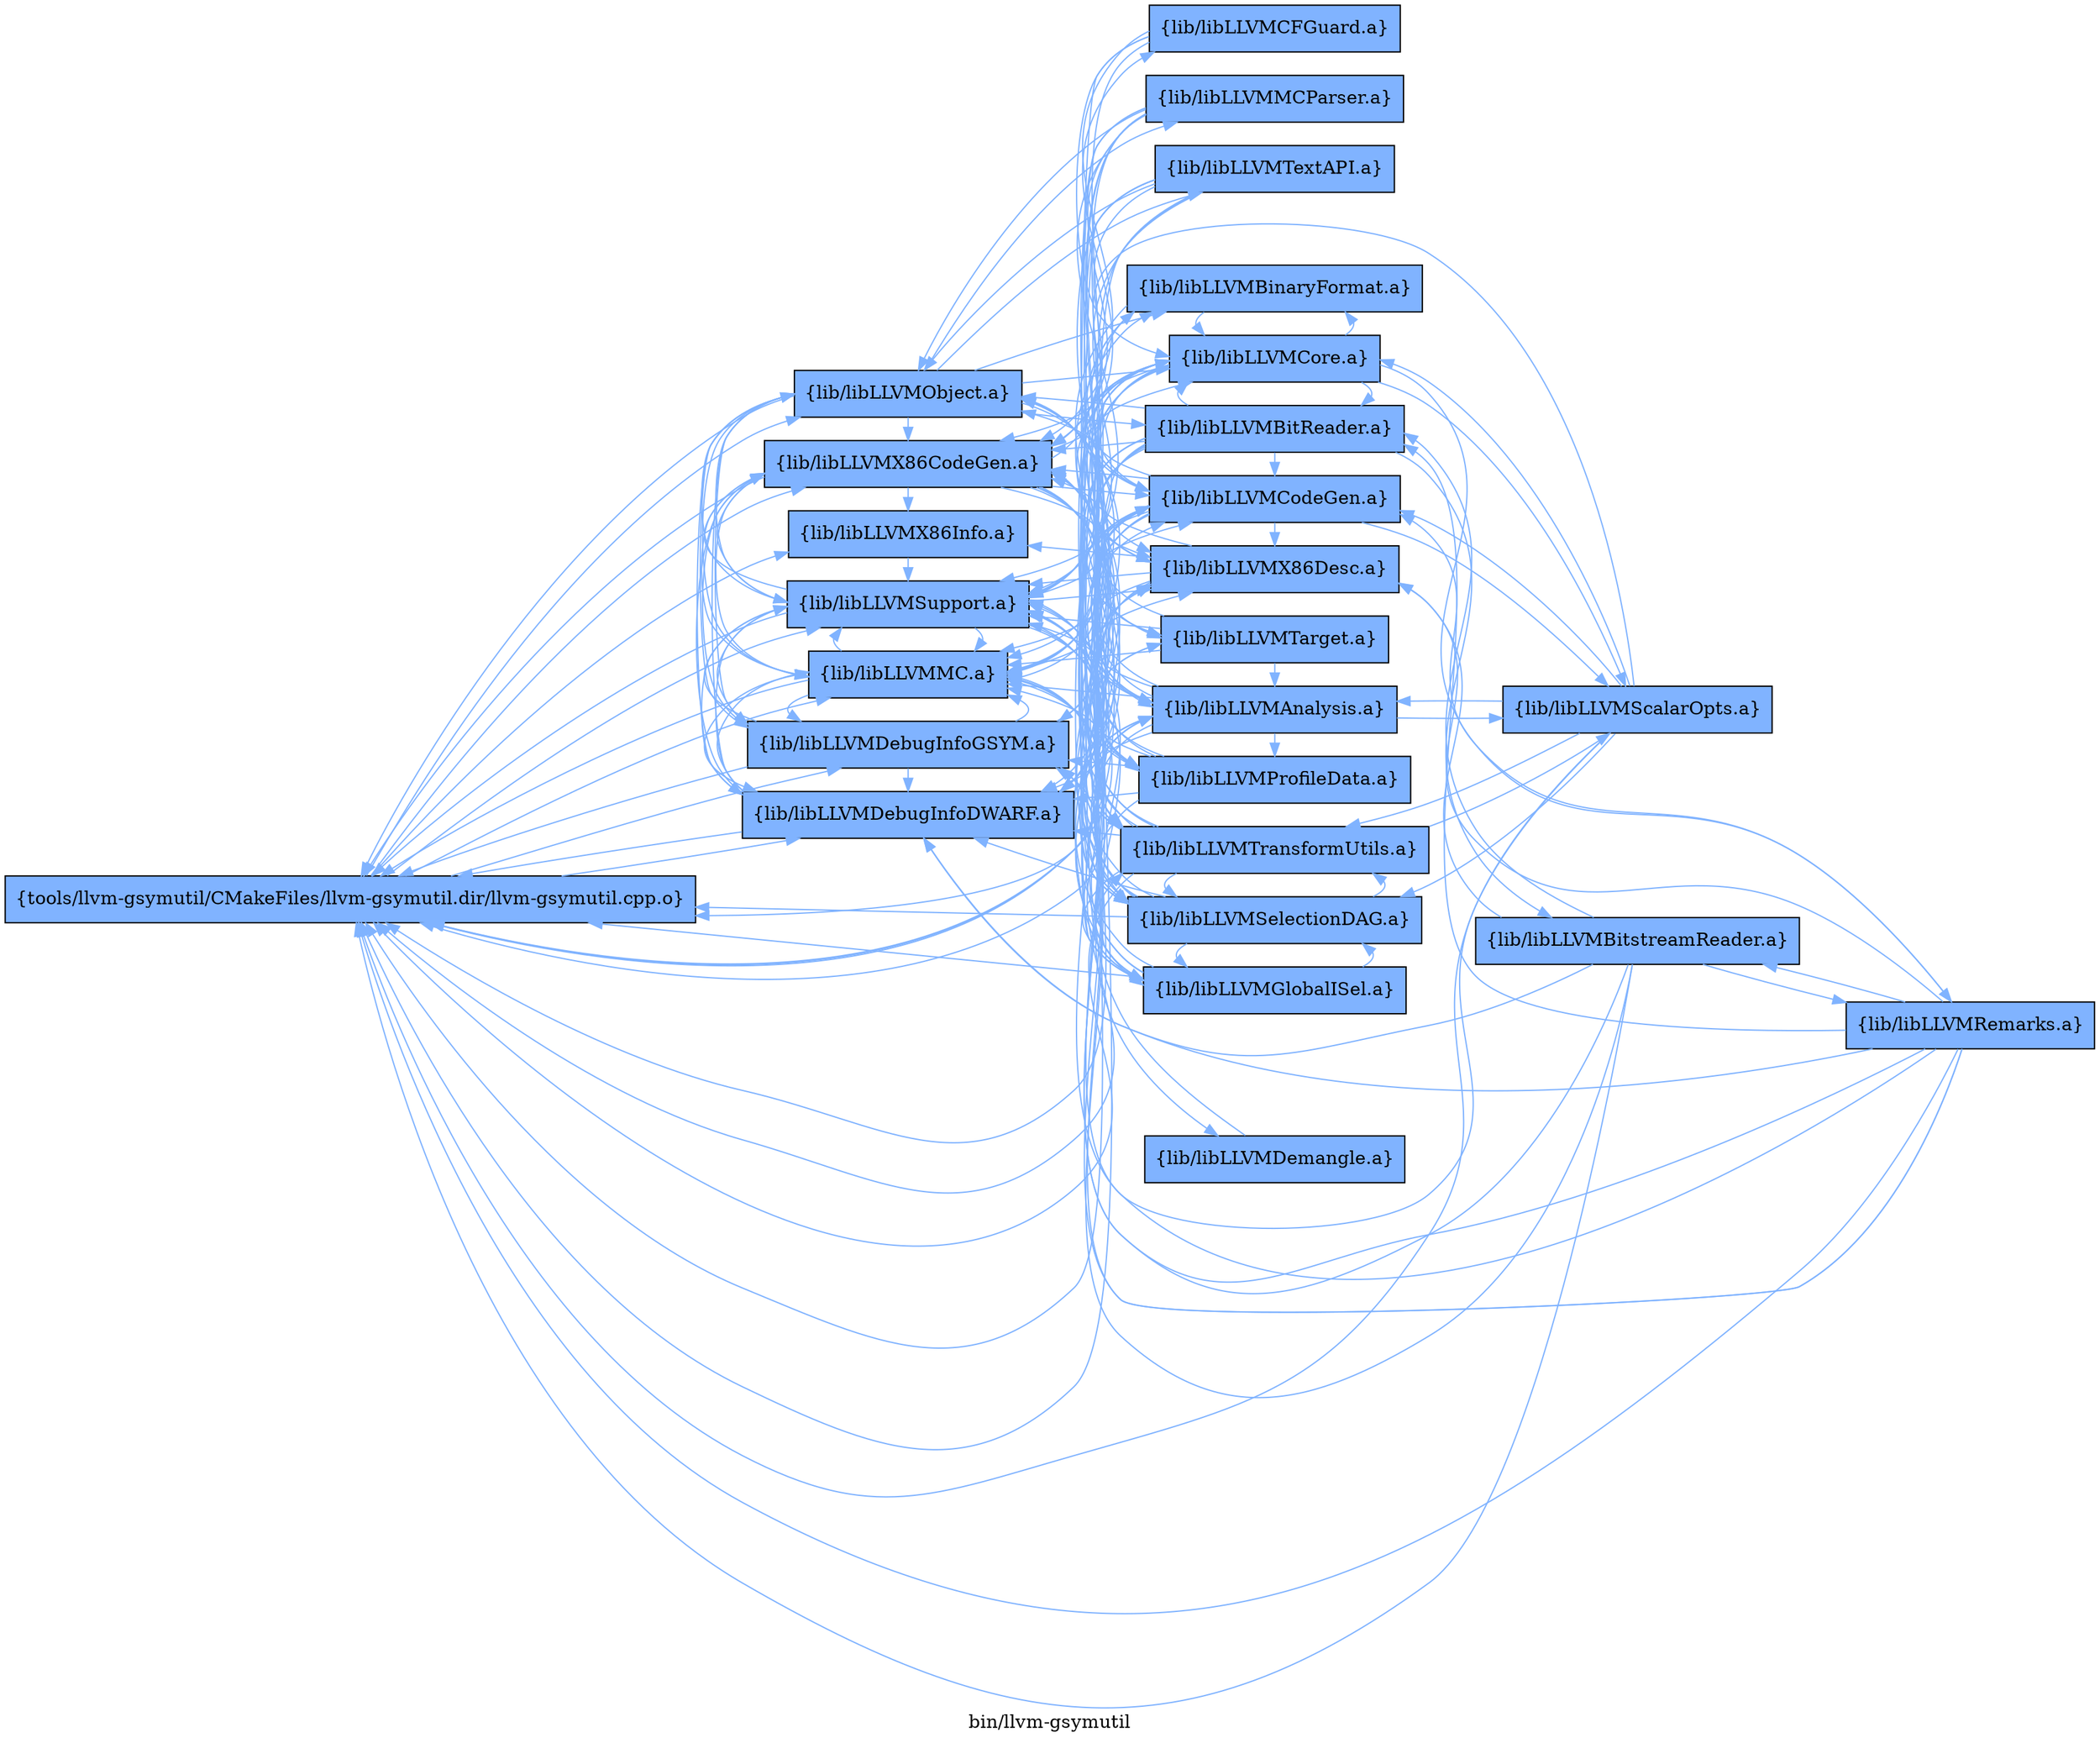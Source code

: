 digraph "bin/llvm-gsymutil" {
	label="bin/llvm-gsymutil";
	rankdir="LR"
	{ rank=same; Node0x55f1578cf8d8;  }
	{ rank=same; Node0x55f1578c61e8; Node0x55f1578c4ca8; Node0x55f1578ce398; Node0x55f1578ccf98; Node0x55f1578cdee8; Node0x55f1578cda38; Node0x55f1578cd4e8;  }
	{ rank=same; Node0x55f1578d10e8; Node0x55f1578ccc28; Node0x55f1578cbb98; Node0x55f1578cb6e8; Node0x55f1578c9898; Node0x55f1578ca338; Node0x55f1578c8498; Node0x55f1578c56a8; Node0x55f1578ca838; Node0x55f1578c9e88; Node0x55f1578bfd98; Node0x55f1578c1c38; Node0x55f1578c9438; Node0x55f1578cb878; Node0x55f1578c06f8;  }

	Node0x55f1578cf8d8 [shape=record,shape=box,style=filled,fillcolor="0.600000,0.5,1",group=1,label="{tools/llvm-gsymutil/CMakeFiles/llvm-gsymutil.dir/llvm-gsymutil.cpp.o}"];
	Node0x55f1578cf8d8 -> Node0x55f1578c61e8[color="0.600000 0.5 1"];
	Node0x55f1578cf8d8 -> Node0x55f1578c4ca8[color="0.600000 0.5 1"];
	Node0x55f1578cf8d8 -> Node0x55f1578ce398[color="0.600000 0.5 1"];
	Node0x55f1578cf8d8 -> Node0x55f1578ccf98[color="0.600000 0.5 1"];
	Node0x55f1578cf8d8 -> Node0x55f1578cdee8[color="0.600000 0.5 1"];
	Node0x55f1578cf8d8 -> Node0x55f1578cda38[color="0.600000 0.5 1"];
	Node0x55f1578cf8d8 -> Node0x55f1578cd4e8[color="0.600000 0.5 1"];
	Node0x55f1578c61e8 [shape=record,shape=box,style=filled,fillcolor="0.600000,0.5,1",group=1,label="{lib/libLLVMX86CodeGen.a}"];
	Node0x55f1578c61e8 -> Node0x55f1578cf8d8[color="0.600000 0.5 1"];
	Node0x55f1578c61e8 -> Node0x55f1578c4ca8[color="0.600000 0.5 1"];
	Node0x55f1578c61e8 -> Node0x55f1578ccf98[color="0.600000 0.5 1"];
	Node0x55f1578c61e8 -> Node0x55f1578d10e8[color="0.600000 0.5 1"];
	Node0x55f1578c61e8 -> Node0x55f1578ccc28[color="0.600000 0.5 1"];
	Node0x55f1578c61e8 -> Node0x55f1578cbb98[color="0.600000 0.5 1"];
	Node0x55f1578c61e8 -> Node0x55f1578cb6e8[color="0.600000 0.5 1"];
	Node0x55f1578c61e8 -> Node0x55f1578c9898[color="0.600000 0.5 1"];
	Node0x55f1578c61e8 -> Node0x55f1578ca338[color="0.600000 0.5 1"];
	Node0x55f1578c61e8 -> Node0x55f1578c8498[color="0.600000 0.5 1"];
	Node0x55f1578c61e8 -> Node0x55f1578cda38[color="0.600000 0.5 1"];
	Node0x55f1578c61e8 -> Node0x55f1578c56a8[color="0.600000 0.5 1"];
	Node0x55f1578c61e8 -> Node0x55f1578ca838[color="0.600000 0.5 1"];
	Node0x55f1578c61e8 -> Node0x55f1578c9e88[color="0.600000 0.5 1"];
	Node0x55f1578c4ca8 [shape=record,shape=box,style=filled,fillcolor="0.600000,0.5,1",group=1,label="{lib/libLLVMX86Info.a}"];
	Node0x55f1578c4ca8 -> Node0x55f1578ccf98[color="0.600000 0.5 1"];
	Node0x55f1578ce398 [shape=record,shape=box,style=filled,fillcolor="0.600000,0.5,1",group=1,label="{lib/libLLVMDebugInfoDWARF.a}"];
	Node0x55f1578ce398 -> Node0x55f1578cf8d8[color="0.600000 0.5 1"];
	Node0x55f1578ce398 -> Node0x55f1578c56a8[color="0.600000 0.5 1"];
	Node0x55f1578ce398 -> Node0x55f1578ccf98[color="0.600000 0.5 1"];
	Node0x55f1578ce398 -> Node0x55f1578cd4e8[color="0.600000 0.5 1"];
	Node0x55f1578ce398 -> Node0x55f1578bfd98[color="0.600000 0.5 1"];
	Node0x55f1578ce398 -> Node0x55f1578cda38[color="0.600000 0.5 1"];
	Node0x55f1578ce398 -> Node0x55f1578c61e8[color="0.600000 0.5 1"];
	Node0x55f1578ccf98 [shape=record,shape=box,style=filled,fillcolor="0.600000,0.5,1",group=1,label="{lib/libLLVMSupport.a}"];
	Node0x55f1578ccf98 -> Node0x55f1578cf8d8[color="0.600000 0.5 1"];
	Node0x55f1578ccf98 -> Node0x55f1578c61e8[color="0.600000 0.5 1"];
	Node0x55f1578ccf98 -> Node0x55f1578cd4e8[color="0.600000 0.5 1"];
	Node0x55f1578ccf98 -> Node0x55f1578ce398[color="0.600000 0.5 1"];
	Node0x55f1578ccf98 -> Node0x55f1578cdee8[color="0.600000 0.5 1"];
	Node0x55f1578ccf98 -> Node0x55f1578cda38[color="0.600000 0.5 1"];
	Node0x55f1578ccf98 -> Node0x55f1578c56a8[color="0.600000 0.5 1"];
	Node0x55f1578ccf98 -> Node0x55f1578d10e8[color="0.600000 0.5 1"];
	Node0x55f1578ccf98 -> Node0x55f1578c9e88[color="0.600000 0.5 1"];
	Node0x55f1578ccf98 -> Node0x55f1578c1c38[color="0.600000 0.5 1"];
	Node0x55f1578ccf98 -> Node0x55f1578ca838[color="0.600000 0.5 1"];
	Node0x55f1578cdee8 [shape=record,shape=box,style=filled,fillcolor="0.600000,0.5,1",group=1,label="{lib/libLLVMDebugInfoGSYM.a}"];
	Node0x55f1578cdee8 -> Node0x55f1578cf8d8[color="0.600000 0.5 1"];
	Node0x55f1578cdee8 -> Node0x55f1578c56a8[color="0.600000 0.5 1"];
	Node0x55f1578cdee8 -> Node0x55f1578ce398[color="0.600000 0.5 1"];
	Node0x55f1578cdee8 -> Node0x55f1578ccf98[color="0.600000 0.5 1"];
	Node0x55f1578cdee8 -> Node0x55f1578c61e8[color="0.600000 0.5 1"];
	Node0x55f1578cdee8 -> Node0x55f1578cda38[color="0.600000 0.5 1"];
	Node0x55f1578cdee8 -> Node0x55f1578cd4e8[color="0.600000 0.5 1"];
	Node0x55f1578cda38 [shape=record,shape=box,style=filled,fillcolor="0.600000,0.5,1",group=1,label="{lib/libLLVMMC.a}"];
	Node0x55f1578cda38 -> Node0x55f1578c56a8[color="0.600000 0.5 1"];
	Node0x55f1578cda38 -> Node0x55f1578ccf98[color="0.600000 0.5 1"];
	Node0x55f1578cda38 -> Node0x55f1578cf8d8[color="0.600000 0.5 1"];
	Node0x55f1578cda38 -> Node0x55f1578cdee8[color="0.600000 0.5 1"];
	Node0x55f1578cda38 -> Node0x55f1578c61e8[color="0.600000 0.5 1"];
	Node0x55f1578cda38 -> Node0x55f1578ce398[color="0.600000 0.5 1"];
	Node0x55f1578cda38 -> Node0x55f1578bfd98[color="0.600000 0.5 1"];
	Node0x55f1578cda38 -> Node0x55f1578d10e8[color="0.600000 0.5 1"];
	Node0x55f1578cd4e8 [shape=record,shape=box,style=filled,fillcolor="0.600000,0.5,1",group=1,label="{lib/libLLVMObject.a}"];
	Node0x55f1578cd4e8 -> Node0x55f1578cf8d8[color="0.600000 0.5 1"];
	Node0x55f1578cd4e8 -> Node0x55f1578ccf98[color="0.600000 0.5 1"];
	Node0x55f1578cd4e8 -> Node0x55f1578bfd98[color="0.600000 0.5 1"];
	Node0x55f1578cd4e8 -> Node0x55f1578ce398[color="0.600000 0.5 1"];
	Node0x55f1578cd4e8 -> Node0x55f1578c56a8[color="0.600000 0.5 1"];
	Node0x55f1578cd4e8 -> Node0x55f1578cda38[color="0.600000 0.5 1"];
	Node0x55f1578cd4e8 -> Node0x55f1578c9438[color="0.600000 0.5 1"];
	Node0x55f1578cd4e8 -> Node0x55f1578c8498[color="0.600000 0.5 1"];
	Node0x55f1578cd4e8 -> Node0x55f1578c61e8[color="0.600000 0.5 1"];
	Node0x55f1578cd4e8 -> Node0x55f1578cb878[color="0.600000 0.5 1"];
	Node0x55f1578cd4e8 -> Node0x55f1578cdee8[color="0.600000 0.5 1"];
	Node0x55f1578cd4e8 -> Node0x55f1578c06f8[color="0.600000 0.5 1"];
	Node0x55f1578d10e8 [shape=record,shape=box,style=filled,fillcolor="0.600000,0.5,1",group=1,label="{lib/libLLVMCodeGen.a}"];
	Node0x55f1578d10e8 -> Node0x55f1578c61e8[color="0.600000 0.5 1"];
	Node0x55f1578d10e8 -> Node0x55f1578ccf98[color="0.600000 0.5 1"];
	Node0x55f1578d10e8 -> Node0x55f1578cb6e8[color="0.600000 0.5 1"];
	Node0x55f1578d10e8 -> Node0x55f1578c8498[color="0.600000 0.5 1"];
	Node0x55f1578d10e8 -> Node0x55f1578c9898[color="0.600000 0.5 1"];
	Node0x55f1578d10e8 -> Node0x55f1578cf8d8[color="0.600000 0.5 1"];
	Node0x55f1578d10e8 -> Node0x55f1578cda38[color="0.600000 0.5 1"];
	Node0x55f1578d10e8 -> Node0x55f1578ce398[color="0.600000 0.5 1"];
	Node0x55f1578d10e8 -> Node0x55f1578cbb98[color="0.600000 0.5 1"];
	Node0x55f1578d10e8 -> Node0x55f1578c9e88[color="0.600000 0.5 1"];
	Node0x55f1578d10e8 -> Node0x55f1578c56a8[color="0.600000 0.5 1"];
	Node0x55f1578d10e8 -> Node0x55f1578ccc28[color="0.600000 0.5 1"];
	Node0x55f1578d10e8 -> Node0x55f1578cdee8[color="0.600000 0.5 1"];
	Node0x55f1578d10e8 -> Node0x55f1578cd4e8[color="0.600000 0.5 1"];
	Node0x55f1578d10e8 -> Node0x55f1578ca838[color="0.600000 0.5 1"];
	Node0x55f1578d10e8 -> Node0x55f1578d2a88[color="0.600000 0.5 1"];
	Node0x55f1578ccc28 [shape=record,shape=box,style=filled,fillcolor="0.600000,0.5,1",group=1,label="{lib/libLLVMTarget.a}"];
	Node0x55f1578ccc28 -> Node0x55f1578c61e8[color="0.600000 0.5 1"];
	Node0x55f1578ccc28 -> Node0x55f1578cda38[color="0.600000 0.5 1"];
	Node0x55f1578ccc28 -> Node0x55f1578ccf98[color="0.600000 0.5 1"];
	Node0x55f1578ccc28 -> Node0x55f1578c8498[color="0.600000 0.5 1"];
	Node0x55f1578ccc28 -> Node0x55f1578c9898[color="0.600000 0.5 1"];
	Node0x55f1578cbb98 [shape=record,shape=box,style=filled,fillcolor="0.600000,0.5,1",group=1,label="{lib/libLLVMGlobalISel.a}"];
	Node0x55f1578cbb98 -> Node0x55f1578c61e8[color="0.600000 0.5 1"];
	Node0x55f1578cbb98 -> Node0x55f1578ccf98[color="0.600000 0.5 1"];
	Node0x55f1578cbb98 -> Node0x55f1578d10e8[color="0.600000 0.5 1"];
	Node0x55f1578cbb98 -> Node0x55f1578c8498[color="0.600000 0.5 1"];
	Node0x55f1578cbb98 -> Node0x55f1578cf8d8[color="0.600000 0.5 1"];
	Node0x55f1578cbb98 -> Node0x55f1578cda38[color="0.600000 0.5 1"];
	Node0x55f1578cbb98 -> Node0x55f1578ccc28[color="0.600000 0.5 1"];
	Node0x55f1578cbb98 -> Node0x55f1578cb6e8[color="0.600000 0.5 1"];
	Node0x55f1578cbb98 -> Node0x55f1578c9898[color="0.600000 0.5 1"];
	Node0x55f1578cbb98 -> Node0x55f1578c9e88[color="0.600000 0.5 1"];
	Node0x55f1578cb6e8 [shape=record,shape=box,style=filled,fillcolor="0.600000,0.5,1",group=1,label="{lib/libLLVMSelectionDAG.a}"];
	Node0x55f1578cb6e8 -> Node0x55f1578cf8d8[color="0.600000 0.5 1"];
	Node0x55f1578cb6e8 -> Node0x55f1578c61e8[color="0.600000 0.5 1"];
	Node0x55f1578cb6e8 -> Node0x55f1578ccf98[color="0.600000 0.5 1"];
	Node0x55f1578cb6e8 -> Node0x55f1578cbb98[color="0.600000 0.5 1"];
	Node0x55f1578cb6e8 -> Node0x55f1578d10e8[color="0.600000 0.5 1"];
	Node0x55f1578cb6e8 -> Node0x55f1578c9898[color="0.600000 0.5 1"];
	Node0x55f1578cb6e8 -> Node0x55f1578c8498[color="0.600000 0.5 1"];
	Node0x55f1578cb6e8 -> Node0x55f1578cda38[color="0.600000 0.5 1"];
	Node0x55f1578cb6e8 -> Node0x55f1578ce398[color="0.600000 0.5 1"];
	Node0x55f1578cb6e8 -> Node0x55f1578ccc28[color="0.600000 0.5 1"];
	Node0x55f1578cb6e8 -> Node0x55f1578c9e88[color="0.600000 0.5 1"];
	Node0x55f1578cb6e8 -> Node0x55f1578cdee8[color="0.600000 0.5 1"];
	Node0x55f1578cb6e8 -> Node0x55f1578cd4e8[color="0.600000 0.5 1"];
	Node0x55f1578c9898 [shape=record,shape=box,style=filled,fillcolor="0.600000,0.5,1",group=1,label="{lib/libLLVMAnalysis.a}"];
	Node0x55f1578c9898 -> Node0x55f1578cf8d8[color="0.600000 0.5 1"];
	Node0x55f1578c9898 -> Node0x55f1578c61e8[color="0.600000 0.5 1"];
	Node0x55f1578c9898 -> Node0x55f1578ccf98[color="0.600000 0.5 1"];
	Node0x55f1578c9898 -> Node0x55f1578c8498[color="0.600000 0.5 1"];
	Node0x55f1578c9898 -> Node0x55f1578c9e88[color="0.600000 0.5 1"];
	Node0x55f1578c9898 -> Node0x55f1578d10e8[color="0.600000 0.5 1"];
	Node0x55f1578c9898 -> Node0x55f1578cb6e8[color="0.600000 0.5 1"];
	Node0x55f1578c9898 -> Node0x55f1578cbb98[color="0.600000 0.5 1"];
	Node0x55f1578c9898 -> Node0x55f1578d2a88[color="0.600000 0.5 1"];
	Node0x55f1578c9898 -> Node0x55f1578ce398[color="0.600000 0.5 1"];
	Node0x55f1578c9898 -> Node0x55f1578cda38[color="0.600000 0.5 1"];
	Node0x55f1578c9898 -> Node0x55f1578ca838[color="0.600000 0.5 1"];
	Node0x55f1578c9898 -> Node0x55f1578cd4e8[color="0.600000 0.5 1"];
	Node0x55f1578ca338 [shape=record,shape=box,style=filled,fillcolor="0.600000,0.5,1",group=1,label="{lib/libLLVMCFGuard.a}"];
	Node0x55f1578ca338 -> Node0x55f1578c61e8[color="0.600000 0.5 1"];
	Node0x55f1578ca338 -> Node0x55f1578ccf98[color="0.600000 0.5 1"];
	Node0x55f1578ca338 -> Node0x55f1578c9e88[color="0.600000 0.5 1"];
	Node0x55f1578ca338 -> Node0x55f1578c8498[color="0.600000 0.5 1"];
	Node0x55f1578c8498 [shape=record,shape=box,style=filled,fillcolor="0.600000,0.5,1",group=1,label="{lib/libLLVMCore.a}"];
	Node0x55f1578c8498 -> Node0x55f1578ccf98[color="0.600000 0.5 1"];
	Node0x55f1578c8498 -> Node0x55f1578cf8d8[color="0.600000 0.5 1"];
	Node0x55f1578c8498 -> Node0x55f1578c61e8[color="0.600000 0.5 1"];
	Node0x55f1578c8498 -> Node0x55f1578ce398[color="0.600000 0.5 1"];
	Node0x55f1578c8498 -> Node0x55f1578cb6e8[color="0.600000 0.5 1"];
	Node0x55f1578c8498 -> Node0x55f1578d10e8[color="0.600000 0.5 1"];
	Node0x55f1578c8498 -> Node0x55f1578c9898[color="0.600000 0.5 1"];
	Node0x55f1578c8498 -> Node0x55f1578bfd98[color="0.600000 0.5 1"];
	Node0x55f1578c8498 -> Node0x55f1578c56a8[color="0.600000 0.5 1"];
	Node0x55f1578c8498 -> Node0x55f1578c9e88[color="0.600000 0.5 1"];
	Node0x55f1578c8498 -> Node0x55f1578cda38[color="0.600000 0.5 1"];
	Node0x55f1578c8498 -> Node0x55f1578c8998[color="0.600000 0.5 1"];
	Node0x55f1578c8498 -> Node0x55f1578c9438[color="0.600000 0.5 1"];
	Node0x55f1578c8498 -> Node0x55f1578d2a88[color="0.600000 0.5 1"];
	Node0x55f1578c56a8 [shape=record,shape=box,style=filled,fillcolor="0.600000,0.5,1",group=1,label="{lib/libLLVMX86Desc.a}"];
	Node0x55f1578c56a8 -> Node0x55f1578ccf98[color="0.600000 0.5 1"];
	Node0x55f1578c56a8 -> Node0x55f1578c61e8[color="0.600000 0.5 1"];
	Node0x55f1578c56a8 -> Node0x55f1578c4ca8[color="0.600000 0.5 1"];
	Node0x55f1578c56a8 -> Node0x55f1578cda38[color="0.600000 0.5 1"];
	Node0x55f1578c56a8 -> Node0x55f1578cf8d8[color="0.600000 0.5 1"];
	Node0x55f1578ca838 [shape=record,shape=box,style=filled,fillcolor="0.600000,0.5,1",group=1,label="{lib/libLLVMProfileData.a}"];
	Node0x55f1578ca838 -> Node0x55f1578cf8d8[color="0.600000 0.5 1"];
	Node0x55f1578ca838 -> Node0x55f1578ccf98[color="0.600000 0.5 1"];
	Node0x55f1578ca838 -> Node0x55f1578cdee8[color="0.600000 0.5 1"];
	Node0x55f1578ca838 -> Node0x55f1578cda38[color="0.600000 0.5 1"];
	Node0x55f1578ca838 -> Node0x55f1578c8498[color="0.600000 0.5 1"];
	Node0x55f1578ca838 -> Node0x55f1578d10e8[color="0.600000 0.5 1"];
	Node0x55f1578ca838 -> Node0x55f1578ce398[color="0.600000 0.5 1"];
	Node0x55f1578ca838 -> Node0x55f1578c61e8[color="0.600000 0.5 1"];
	Node0x55f1578c9e88 [shape=record,shape=box,style=filled,fillcolor="0.600000,0.5,1",group=1,label="{lib/libLLVMTransformUtils.a}"];
	Node0x55f1578c9e88 -> Node0x55f1578c61e8[color="0.600000 0.5 1"];
	Node0x55f1578c9e88 -> Node0x55f1578ccf98[color="0.600000 0.5 1"];
	Node0x55f1578c9e88 -> Node0x55f1578d10e8[color="0.600000 0.5 1"];
	Node0x55f1578c9e88 -> Node0x55f1578c8498[color="0.600000 0.5 1"];
	Node0x55f1578c9e88 -> Node0x55f1578c9898[color="0.600000 0.5 1"];
	Node0x55f1578c9e88 -> Node0x55f1578d2a88[color="0.600000 0.5 1"];
	Node0x55f1578c9e88 -> Node0x55f1578cf8d8[color="0.600000 0.5 1"];
	Node0x55f1578c9e88 -> Node0x55f1578cda38[color="0.600000 0.5 1"];
	Node0x55f1578c9e88 -> Node0x55f1578ce398[color="0.600000 0.5 1"];
	Node0x55f1578c9e88 -> Node0x55f1578cb6e8[color="0.600000 0.5 1"];
	Node0x55f1578c9e88 -> Node0x55f1578cbb98[color="0.600000 0.5 1"];
	Node0x55f1578c9e88 -> Node0x55f1578cd4e8[color="0.600000 0.5 1"];
	Node0x55f1578bfd98 [shape=record,shape=box,style=filled,fillcolor="0.600000,0.5,1",group=1,label="{lib/libLLVMBinaryFormat.a}"];
	Node0x55f1578bfd98 -> Node0x55f1578c8498[color="0.600000 0.5 1"];
	Node0x55f1578bfd98 -> Node0x55f1578ce398[color="0.600000 0.5 1"];
	Node0x55f1578bfd98 -> Node0x55f1578ccf98[color="0.600000 0.5 1"];
	Node0x55f1578bfd98 -> Node0x55f1578cf8d8[color="0.600000 0.5 1"];
	Node0x55f1578c9438 [shape=record,shape=box,style=filled,fillcolor="0.600000,0.5,1",group=1,label="{lib/libLLVMBitReader.a}"];
	Node0x55f1578c9438 -> Node0x55f1578cf8d8[color="0.600000 0.5 1"];
	Node0x55f1578c9438 -> Node0x55f1578c61e8[color="0.600000 0.5 1"];
	Node0x55f1578c9438 -> Node0x55f1578c56a8[color="0.600000 0.5 1"];
	Node0x55f1578c9438 -> Node0x55f1578ce398[color="0.600000 0.5 1"];
	Node0x55f1578c9438 -> Node0x55f1578ccf98[color="0.600000 0.5 1"];
	Node0x55f1578c9438 -> Node0x55f1578cda38[color="0.600000 0.5 1"];
	Node0x55f1578c9438 -> Node0x55f1578cd4e8[color="0.600000 0.5 1"];
	Node0x55f1578c9438 -> Node0x55f1578cb6e8[color="0.600000 0.5 1"];
	Node0x55f1578c9438 -> Node0x55f1578c8498[color="0.600000 0.5 1"];
	Node0x55f1578c9438 -> Node0x55f1578d10e8[color="0.600000 0.5 1"];
	Node0x55f1578c9438 -> Node0x55f1578c9898[color="0.600000 0.5 1"];
	Node0x55f1578c9438 -> Node0x55f1578c01f8[color="0.600000 0.5 1"];
	Node0x55f1578cb878 [shape=record,shape=box,style=filled,fillcolor="0.600000,0.5,1",group=1,label="{lib/libLLVMMCParser.a}"];
	Node0x55f1578cb878 -> Node0x55f1578cf8d8[color="0.600000 0.5 1"];
	Node0x55f1578cb878 -> Node0x55f1578c56a8[color="0.600000 0.5 1"];
	Node0x55f1578cb878 -> Node0x55f1578ce398[color="0.600000 0.5 1"];
	Node0x55f1578cb878 -> Node0x55f1578cda38[color="0.600000 0.5 1"];
	Node0x55f1578cb878 -> Node0x55f1578cd4e8[color="0.600000 0.5 1"];
	Node0x55f1578cb878 -> Node0x55f1578ccf98[color="0.600000 0.5 1"];
	Node0x55f1578cb878 -> Node0x55f1578d10e8[color="0.600000 0.5 1"];
	Node0x55f1578cb878 -> Node0x55f1578c61e8[color="0.600000 0.5 1"];
	Node0x55f1578c06f8 [shape=record,shape=box,style=filled,fillcolor="0.600000,0.5,1",group=1,label="{lib/libLLVMTextAPI.a}"];
	Node0x55f1578c06f8 -> Node0x55f1578ccf98[color="0.600000 0.5 1"];
	Node0x55f1578c06f8 -> Node0x55f1578cf8d8[color="0.600000 0.5 1"];
	Node0x55f1578c06f8 -> Node0x55f1578cd4e8[color="0.600000 0.5 1"];
	Node0x55f1578c06f8 -> Node0x55f1578d10e8[color="0.600000 0.5 1"];
	Node0x55f1578c06f8 -> Node0x55f1578c61e8[color="0.600000 0.5 1"];
	Node0x55f1578c06f8 -> Node0x55f1578ce398[color="0.600000 0.5 1"];
	Node0x55f1578c06f8 -> Node0x55f1578c9e88[color="0.600000 0.5 1"];
	Node0x55f1578c06f8 -> Node0x55f1578c56a8[color="0.600000 0.5 1"];
	Node0x55f1578d2a88 [shape=record,shape=box,style=filled,fillcolor="0.600000,0.5,1",group=1,label="{lib/libLLVMScalarOpts.a}"];
	Node0x55f1578d2a88 -> Node0x55f1578cf8d8[color="0.600000 0.5 1"];
	Node0x55f1578d2a88 -> Node0x55f1578c61e8[color="0.600000 0.5 1"];
	Node0x55f1578d2a88 -> Node0x55f1578ccf98[color="0.600000 0.5 1"];
	Node0x55f1578d2a88 -> Node0x55f1578c9e88[color="0.600000 0.5 1"];
	Node0x55f1578d2a88 -> Node0x55f1578c8498[color="0.600000 0.5 1"];
	Node0x55f1578d2a88 -> Node0x55f1578d10e8[color="0.600000 0.5 1"];
	Node0x55f1578d2a88 -> Node0x55f1578c9898[color="0.600000 0.5 1"];
	Node0x55f1578d2a88 -> Node0x55f1578cb6e8[color="0.600000 0.5 1"];
	Node0x55f1578c1c38 [shape=record,shape=box,style=filled,fillcolor="0.600000,0.5,1",group=1,label="{lib/libLLVMDemangle.a}"];
	Node0x55f1578c1c38 -> Node0x55f1578ccf98[color="0.600000 0.5 1"];
	Node0x55f1578c01f8 [shape=record,shape=box,style=filled,fillcolor="0.600000,0.5,1",group=1,label="{lib/libLLVMBitstreamReader.a}"];
	Node0x55f1578c01f8 -> Node0x55f1578cf8d8[color="0.600000 0.5 1"];
	Node0x55f1578c01f8 -> Node0x55f1578c56a8[color="0.600000 0.5 1"];
	Node0x55f1578c01f8 -> Node0x55f1578ce398[color="0.600000 0.5 1"];
	Node0x55f1578c01f8 -> Node0x55f1578cdee8[color="0.600000 0.5 1"];
	Node0x55f1578c01f8 -> Node0x55f1578ccf98[color="0.600000 0.5 1"];
	Node0x55f1578c01f8 -> Node0x55f1578c9438[color="0.600000 0.5 1"];
	Node0x55f1578c01f8 -> Node0x55f1578c8998[color="0.600000 0.5 1"];
	Node0x55f1578c8998 [shape=record,shape=box,style=filled,fillcolor="0.600000,0.5,1",group=1,label="{lib/libLLVMRemarks.a}"];
	Node0x55f1578c8998 -> Node0x55f1578ce398[color="0.600000 0.5 1"];
	Node0x55f1578c8998 -> Node0x55f1578ccf98[color="0.600000 0.5 1"];
	Node0x55f1578c8998 -> Node0x55f1578cf8d8[color="0.600000 0.5 1"];
	Node0x55f1578c8998 -> Node0x55f1578cdee8[color="0.600000 0.5 1"];
	Node0x55f1578c8998 -> Node0x55f1578c9438[color="0.600000 0.5 1"];
	Node0x55f1578c8998 -> Node0x55f1578cda38[color="0.600000 0.5 1"];
	Node0x55f1578c8998 -> Node0x55f1578d10e8[color="0.600000 0.5 1"];
	Node0x55f1578c8998 -> Node0x55f1578c56a8[color="0.600000 0.5 1"];
	Node0x55f1578c8998 -> Node0x55f1578cd4e8[color="0.600000 0.5 1"];
	Node0x55f1578c8998 -> Node0x55f1578c01f8[color="0.600000 0.5 1"];
}
